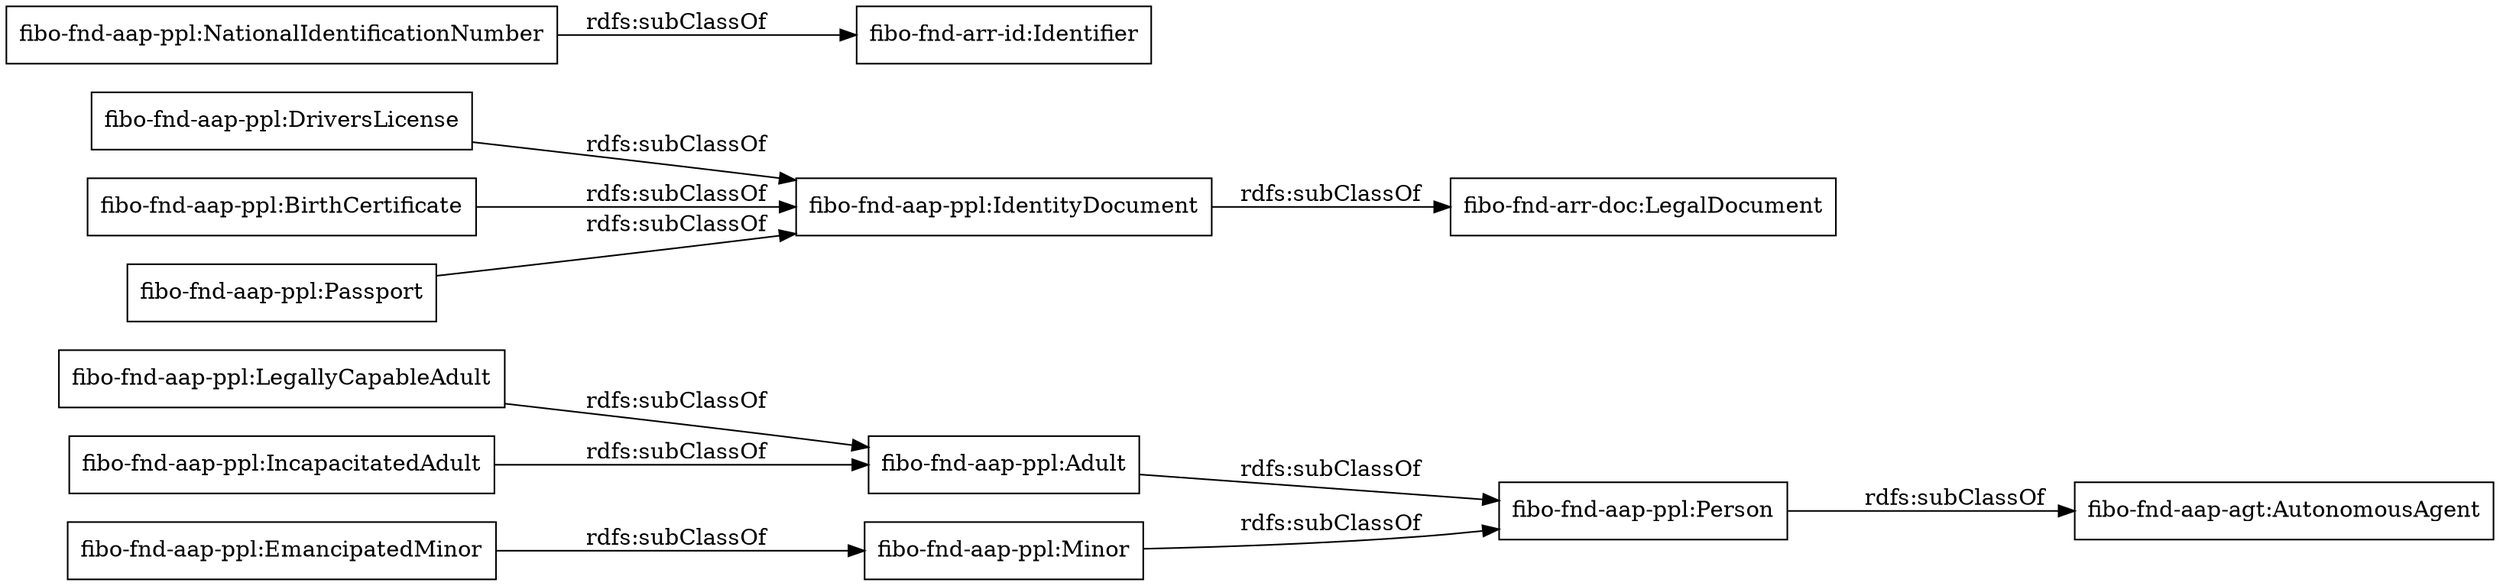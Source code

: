 digraph ar2dtool_diagram { 
rankdir=LR;
size="1000"
node [shape = rectangle, color="black"]; "fibo-fnd-aap-ppl:Person" "fibo-fnd-aap-ppl:DriversLicense" "fibo-fnd-aap-ppl:BirthCertificate" "fibo-fnd-aap-ppl:EmancipatedMinor" "fibo-fnd-aap-ppl:Adult" "fibo-fnd-aap-ppl:IdentityDocument" "fibo-fnd-aap-ppl:NationalIdentificationNumber" "fibo-fnd-aap-ppl:LegallyCapableAdult" "fibo-fnd-aap-ppl:Passport" "fibo-fnd-aap-ppl:IncapacitatedAdult" "fibo-fnd-aap-ppl:Minor" ; /*classes style*/
	"fibo-fnd-aap-ppl:Person" -> "fibo-fnd-aap-agt:AutonomousAgent" [ label = "rdfs:subClassOf" ];
	"fibo-fnd-aap-ppl:BirthCertificate" -> "fibo-fnd-aap-ppl:IdentityDocument" [ label = "rdfs:subClassOf" ];
	"fibo-fnd-aap-ppl:DriversLicense" -> "fibo-fnd-aap-ppl:IdentityDocument" [ label = "rdfs:subClassOf" ];
	"fibo-fnd-aap-ppl:NationalIdentificationNumber" -> "fibo-fnd-arr-id:Identifier" [ label = "rdfs:subClassOf" ];
	"fibo-fnd-aap-ppl:EmancipatedMinor" -> "fibo-fnd-aap-ppl:Minor" [ label = "rdfs:subClassOf" ];
	"fibo-fnd-aap-ppl:IncapacitatedAdult" -> "fibo-fnd-aap-ppl:Adult" [ label = "rdfs:subClassOf" ];
	"fibo-fnd-aap-ppl:Minor" -> "fibo-fnd-aap-ppl:Person" [ label = "rdfs:subClassOf" ];
	"fibo-fnd-aap-ppl:Adult" -> "fibo-fnd-aap-ppl:Person" [ label = "rdfs:subClassOf" ];
	"fibo-fnd-aap-ppl:Passport" -> "fibo-fnd-aap-ppl:IdentityDocument" [ label = "rdfs:subClassOf" ];
	"fibo-fnd-aap-ppl:LegallyCapableAdult" -> "fibo-fnd-aap-ppl:Adult" [ label = "rdfs:subClassOf" ];
	"fibo-fnd-aap-ppl:IdentityDocument" -> "fibo-fnd-arr-doc:LegalDocument" [ label = "rdfs:subClassOf" ];

}
